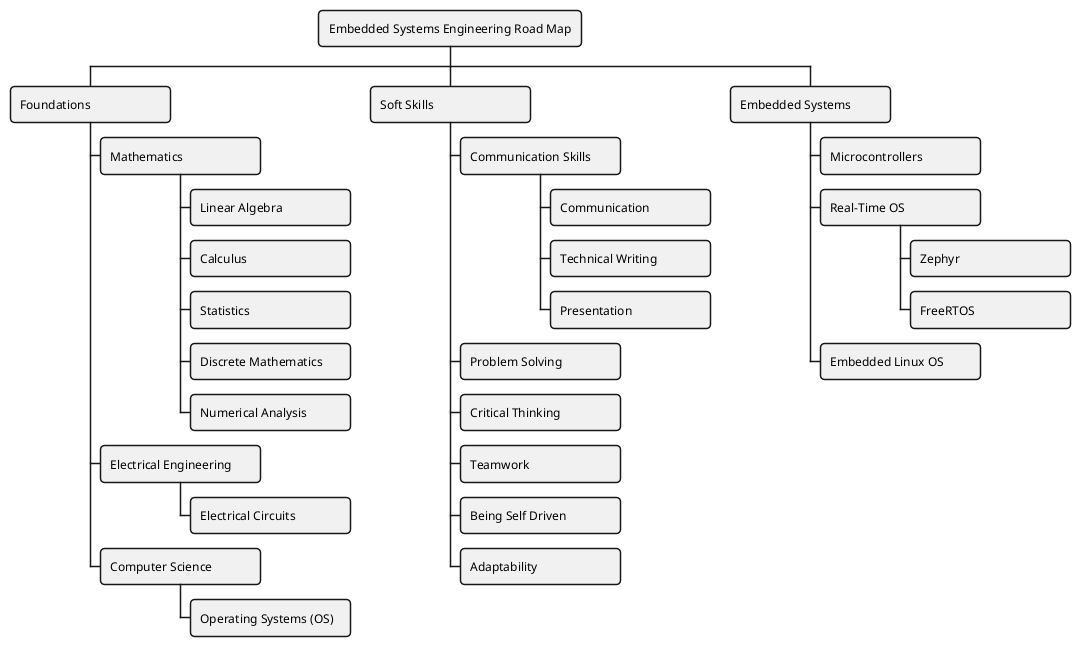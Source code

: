 @startwbs
<style>
node {
    MinimumWidth 160
    MaximumWidth 1600
    RoundCorner 8
}
</style>
+ Embedded Systems Engineering Road Map
 + Foundations
  + Mathematics
   + Linear Algebra
   + Calculus
   + Statistics
   + Discrete Mathematics
   + Numerical Analysis
  + Electrical Engineering
   + Electrical Circuits
  + Computer Science
   + Operating Systems (OS)
 + Soft Skills
  + Communication Skills
   + Communication
   + Technical Writing
   + Presentation
  + Problem Solving
  + Critical Thinking
  + Teamwork
  + Being Self Driven
  + Adaptability
 + Embedded Systems
  + Microcontrollers
  + Real-Time OS
   + Zephyr
   + FreeRTOS
  + Embedded Linux OS
@endwbs
